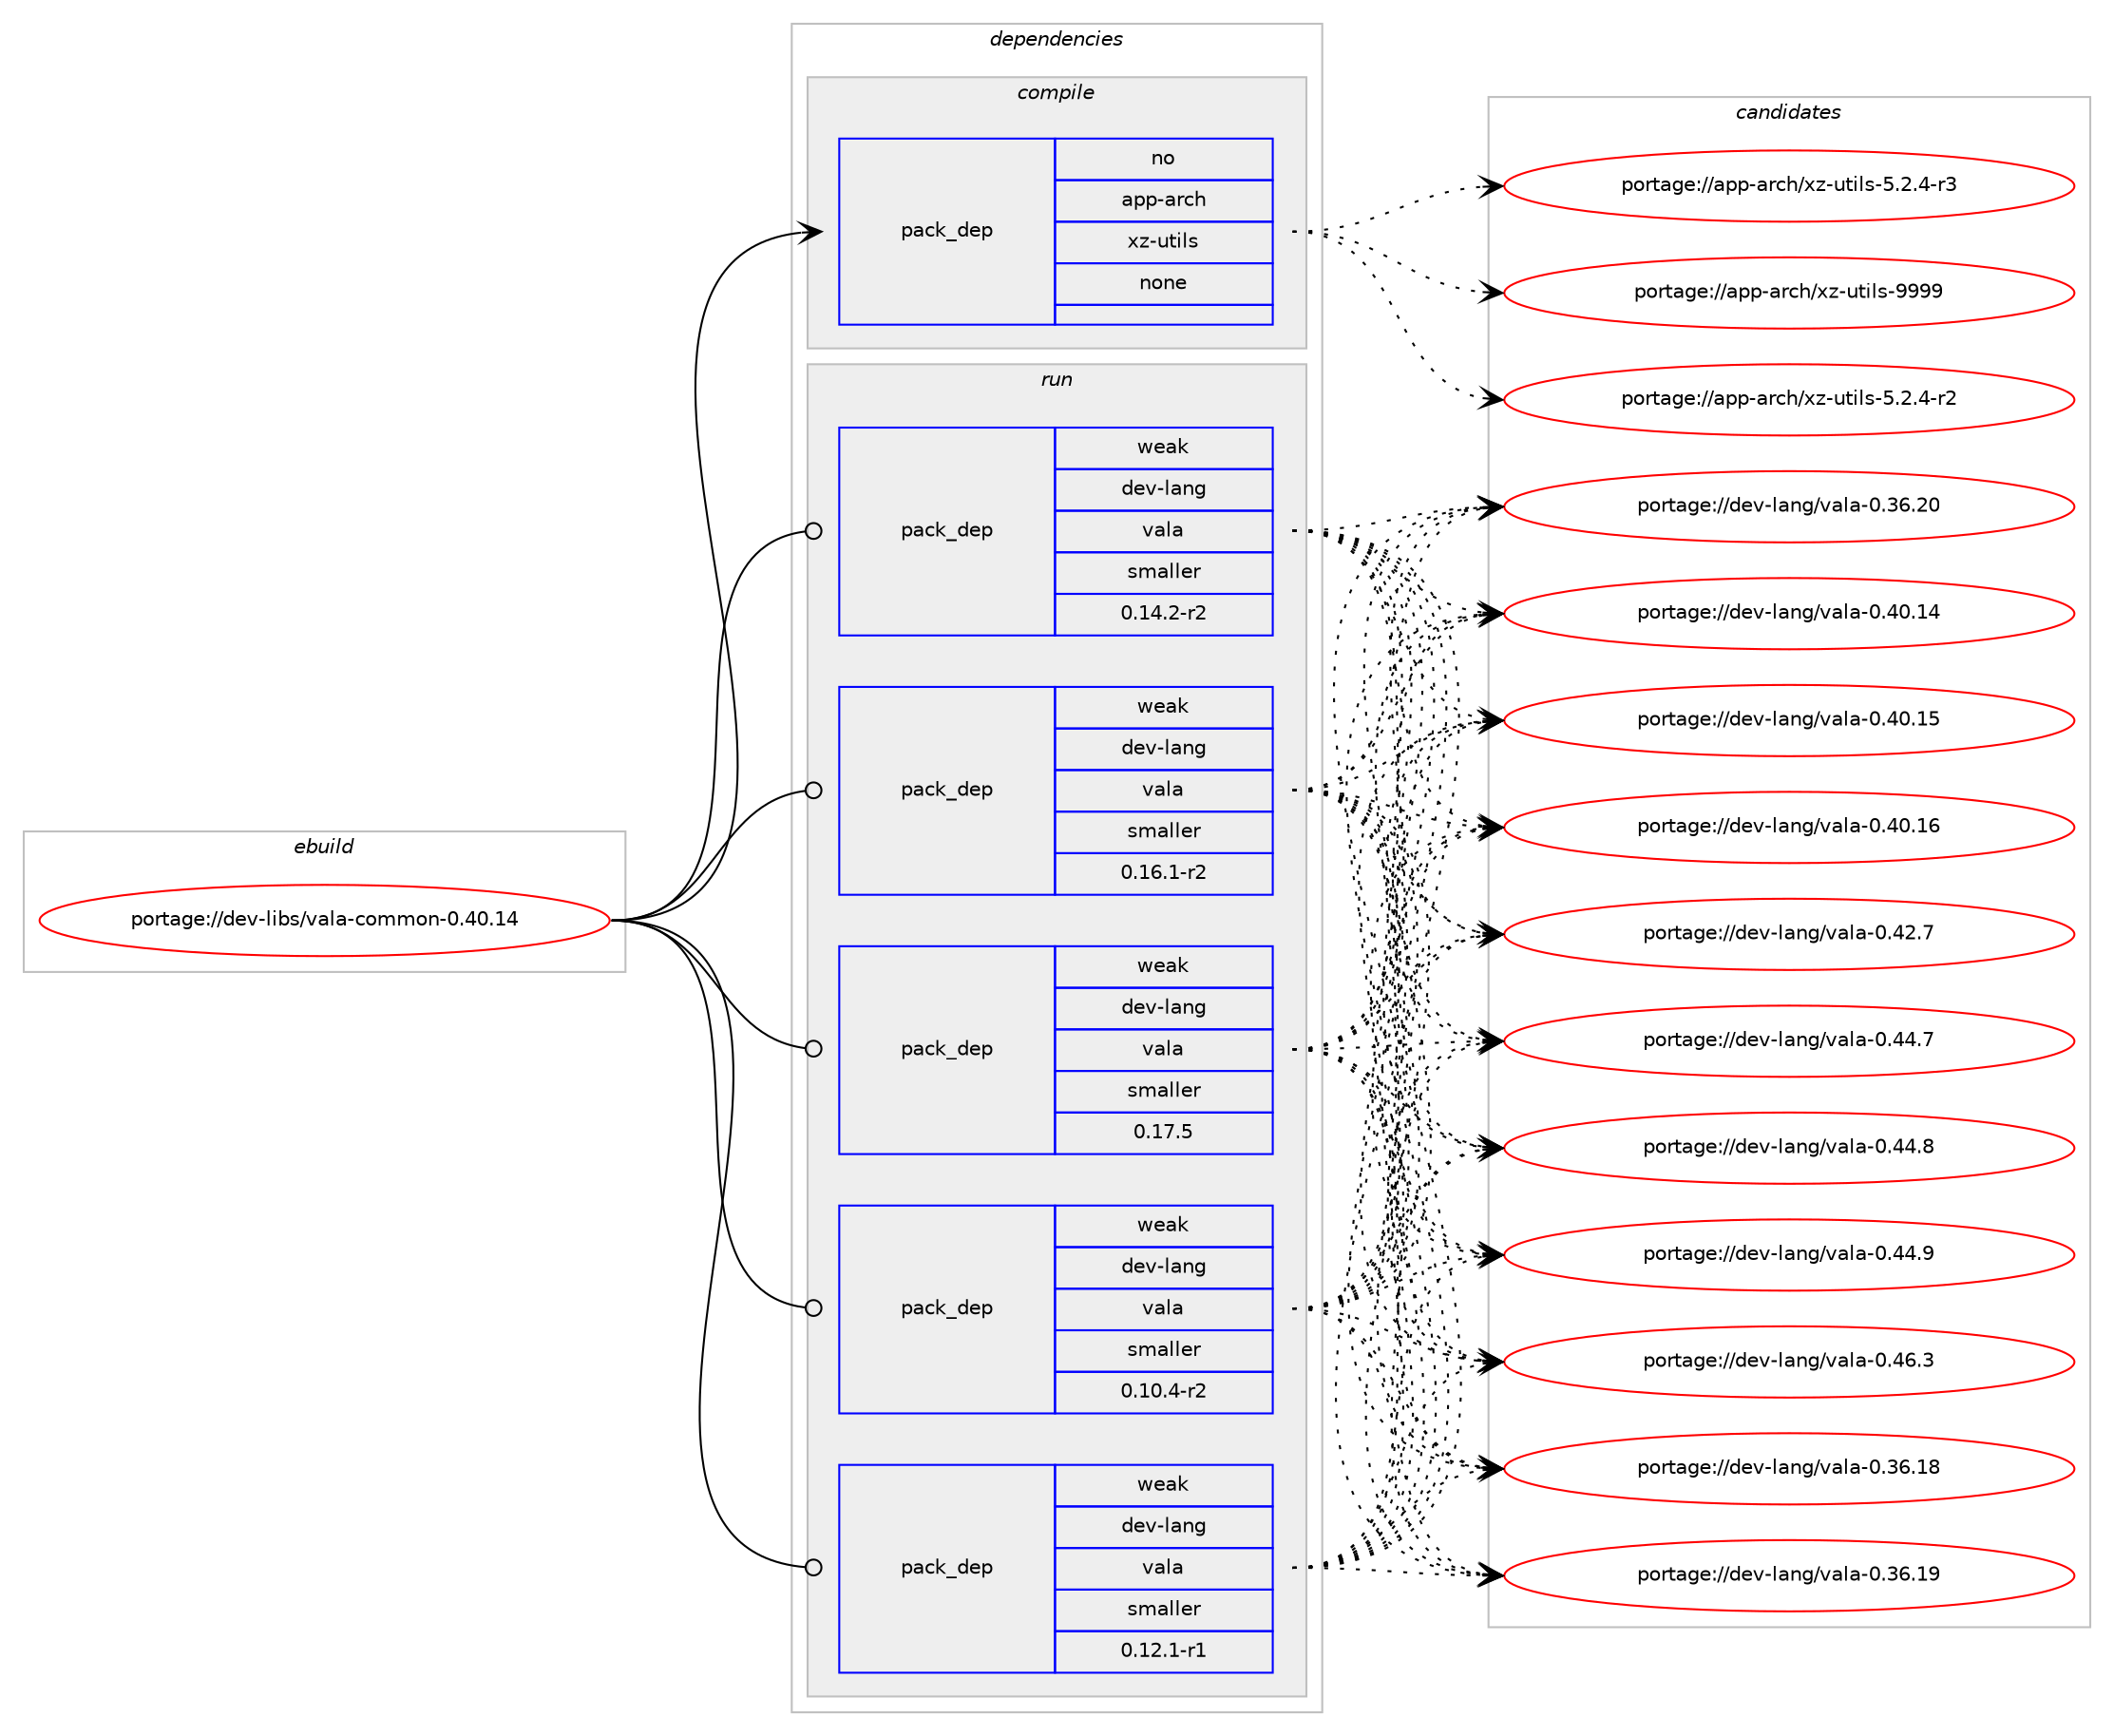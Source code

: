 digraph prolog {

# *************
# Graph options
# *************

newrank=true;
concentrate=true;
compound=true;
graph [rankdir=LR,fontname=Helvetica,fontsize=10,ranksep=1.5];#, ranksep=2.5, nodesep=0.2];
edge  [arrowhead=vee];
node  [fontname=Helvetica,fontsize=10];

# **********
# The ebuild
# **********

subgraph cluster_leftcol {
color=gray;
rank=same;
label=<<i>ebuild</i>>;
id [label="portage://dev-libs/vala-common-0.40.14", color=red, width=4, href="../dev-libs/vala-common-0.40.14.svg"];
}

# ****************
# The dependencies
# ****************

subgraph cluster_midcol {
color=gray;
label=<<i>dependencies</i>>;
subgraph cluster_compile {
fillcolor="#eeeeee";
style=filled;
label=<<i>compile</i>>;
subgraph pack79276 {
dependency104323 [label=<<TABLE BORDER="0" CELLBORDER="1" CELLSPACING="0" CELLPADDING="4" WIDTH="220"><TR><TD ROWSPAN="6" CELLPADDING="30">pack_dep</TD></TR><TR><TD WIDTH="110">no</TD></TR><TR><TD>app-arch</TD></TR><TR><TD>xz-utils</TD></TR><TR><TD>none</TD></TR><TR><TD></TD></TR></TABLE>>, shape=none, color=blue];
}
id:e -> dependency104323:w [weight=20,style="solid",arrowhead="vee"];
}
subgraph cluster_compileandrun {
fillcolor="#eeeeee";
style=filled;
label=<<i>compile and run</i>>;
}
subgraph cluster_run {
fillcolor="#eeeeee";
style=filled;
label=<<i>run</i>>;
subgraph pack79277 {
dependency104324 [label=<<TABLE BORDER="0" CELLBORDER="1" CELLSPACING="0" CELLPADDING="4" WIDTH="220"><TR><TD ROWSPAN="6" CELLPADDING="30">pack_dep</TD></TR><TR><TD WIDTH="110">weak</TD></TR><TR><TD>dev-lang</TD></TR><TR><TD>vala</TD></TR><TR><TD>smaller</TD></TR><TR><TD>0.10.4-r2</TD></TR></TABLE>>, shape=none, color=blue];
}
id:e -> dependency104324:w [weight=20,style="solid",arrowhead="odot"];
subgraph pack79278 {
dependency104325 [label=<<TABLE BORDER="0" CELLBORDER="1" CELLSPACING="0" CELLPADDING="4" WIDTH="220"><TR><TD ROWSPAN="6" CELLPADDING="30">pack_dep</TD></TR><TR><TD WIDTH="110">weak</TD></TR><TR><TD>dev-lang</TD></TR><TR><TD>vala</TD></TR><TR><TD>smaller</TD></TR><TR><TD>0.12.1-r1</TD></TR></TABLE>>, shape=none, color=blue];
}
id:e -> dependency104325:w [weight=20,style="solid",arrowhead="odot"];
subgraph pack79279 {
dependency104326 [label=<<TABLE BORDER="0" CELLBORDER="1" CELLSPACING="0" CELLPADDING="4" WIDTH="220"><TR><TD ROWSPAN="6" CELLPADDING="30">pack_dep</TD></TR><TR><TD WIDTH="110">weak</TD></TR><TR><TD>dev-lang</TD></TR><TR><TD>vala</TD></TR><TR><TD>smaller</TD></TR><TR><TD>0.14.2-r2</TD></TR></TABLE>>, shape=none, color=blue];
}
id:e -> dependency104326:w [weight=20,style="solid",arrowhead="odot"];
subgraph pack79280 {
dependency104327 [label=<<TABLE BORDER="0" CELLBORDER="1" CELLSPACING="0" CELLPADDING="4" WIDTH="220"><TR><TD ROWSPAN="6" CELLPADDING="30">pack_dep</TD></TR><TR><TD WIDTH="110">weak</TD></TR><TR><TD>dev-lang</TD></TR><TR><TD>vala</TD></TR><TR><TD>smaller</TD></TR><TR><TD>0.16.1-r2</TD></TR></TABLE>>, shape=none, color=blue];
}
id:e -> dependency104327:w [weight=20,style="solid",arrowhead="odot"];
subgraph pack79281 {
dependency104328 [label=<<TABLE BORDER="0" CELLBORDER="1" CELLSPACING="0" CELLPADDING="4" WIDTH="220"><TR><TD ROWSPAN="6" CELLPADDING="30">pack_dep</TD></TR><TR><TD WIDTH="110">weak</TD></TR><TR><TD>dev-lang</TD></TR><TR><TD>vala</TD></TR><TR><TD>smaller</TD></TR><TR><TD>0.17.5</TD></TR></TABLE>>, shape=none, color=blue];
}
id:e -> dependency104328:w [weight=20,style="solid",arrowhead="odot"];
}
}

# **************
# The candidates
# **************

subgraph cluster_choices {
rank=same;
color=gray;
label=<<i>candidates</i>>;

subgraph choice79276 {
color=black;
nodesep=1;
choiceportage9711211245971149910447120122451171161051081154553465046524511450 [label="portage://app-arch/xz-utils-5.2.4-r2", color=red, width=4,href="../app-arch/xz-utils-5.2.4-r2.svg"];
choiceportage9711211245971149910447120122451171161051081154553465046524511451 [label="portage://app-arch/xz-utils-5.2.4-r3", color=red, width=4,href="../app-arch/xz-utils-5.2.4-r3.svg"];
choiceportage9711211245971149910447120122451171161051081154557575757 [label="portage://app-arch/xz-utils-9999", color=red, width=4,href="../app-arch/xz-utils-9999.svg"];
dependency104323:e -> choiceportage9711211245971149910447120122451171161051081154553465046524511450:w [style=dotted,weight="100"];
dependency104323:e -> choiceportage9711211245971149910447120122451171161051081154553465046524511451:w [style=dotted,weight="100"];
dependency104323:e -> choiceportage9711211245971149910447120122451171161051081154557575757:w [style=dotted,weight="100"];
}
subgraph choice79277 {
color=black;
nodesep=1;
choiceportage10010111845108971101034711897108974548465154464956 [label="portage://dev-lang/vala-0.36.18", color=red, width=4,href="../dev-lang/vala-0.36.18.svg"];
choiceportage10010111845108971101034711897108974548465154464957 [label="portage://dev-lang/vala-0.36.19", color=red, width=4,href="../dev-lang/vala-0.36.19.svg"];
choiceportage10010111845108971101034711897108974548465154465048 [label="portage://dev-lang/vala-0.36.20", color=red, width=4,href="../dev-lang/vala-0.36.20.svg"];
choiceportage10010111845108971101034711897108974548465248464952 [label="portage://dev-lang/vala-0.40.14", color=red, width=4,href="../dev-lang/vala-0.40.14.svg"];
choiceportage10010111845108971101034711897108974548465248464953 [label="portage://dev-lang/vala-0.40.15", color=red, width=4,href="../dev-lang/vala-0.40.15.svg"];
choiceportage10010111845108971101034711897108974548465248464954 [label="portage://dev-lang/vala-0.40.16", color=red, width=4,href="../dev-lang/vala-0.40.16.svg"];
choiceportage100101118451089711010347118971089745484652504655 [label="portage://dev-lang/vala-0.42.7", color=red, width=4,href="../dev-lang/vala-0.42.7.svg"];
choiceportage100101118451089711010347118971089745484652524655 [label="portage://dev-lang/vala-0.44.7", color=red, width=4,href="../dev-lang/vala-0.44.7.svg"];
choiceportage100101118451089711010347118971089745484652524656 [label="portage://dev-lang/vala-0.44.8", color=red, width=4,href="../dev-lang/vala-0.44.8.svg"];
choiceportage100101118451089711010347118971089745484652524657 [label="portage://dev-lang/vala-0.44.9", color=red, width=4,href="../dev-lang/vala-0.44.9.svg"];
choiceportage100101118451089711010347118971089745484652544651 [label="portage://dev-lang/vala-0.46.3", color=red, width=4,href="../dev-lang/vala-0.46.3.svg"];
dependency104324:e -> choiceportage10010111845108971101034711897108974548465154464956:w [style=dotted,weight="100"];
dependency104324:e -> choiceportage10010111845108971101034711897108974548465154464957:w [style=dotted,weight="100"];
dependency104324:e -> choiceportage10010111845108971101034711897108974548465154465048:w [style=dotted,weight="100"];
dependency104324:e -> choiceportage10010111845108971101034711897108974548465248464952:w [style=dotted,weight="100"];
dependency104324:e -> choiceportage10010111845108971101034711897108974548465248464953:w [style=dotted,weight="100"];
dependency104324:e -> choiceportage10010111845108971101034711897108974548465248464954:w [style=dotted,weight="100"];
dependency104324:e -> choiceportage100101118451089711010347118971089745484652504655:w [style=dotted,weight="100"];
dependency104324:e -> choiceportage100101118451089711010347118971089745484652524655:w [style=dotted,weight="100"];
dependency104324:e -> choiceportage100101118451089711010347118971089745484652524656:w [style=dotted,weight="100"];
dependency104324:e -> choiceportage100101118451089711010347118971089745484652524657:w [style=dotted,weight="100"];
dependency104324:e -> choiceportage100101118451089711010347118971089745484652544651:w [style=dotted,weight="100"];
}
subgraph choice79278 {
color=black;
nodesep=1;
choiceportage10010111845108971101034711897108974548465154464956 [label="portage://dev-lang/vala-0.36.18", color=red, width=4,href="../dev-lang/vala-0.36.18.svg"];
choiceportage10010111845108971101034711897108974548465154464957 [label="portage://dev-lang/vala-0.36.19", color=red, width=4,href="../dev-lang/vala-0.36.19.svg"];
choiceportage10010111845108971101034711897108974548465154465048 [label="portage://dev-lang/vala-0.36.20", color=red, width=4,href="../dev-lang/vala-0.36.20.svg"];
choiceportage10010111845108971101034711897108974548465248464952 [label="portage://dev-lang/vala-0.40.14", color=red, width=4,href="../dev-lang/vala-0.40.14.svg"];
choiceportage10010111845108971101034711897108974548465248464953 [label="portage://dev-lang/vala-0.40.15", color=red, width=4,href="../dev-lang/vala-0.40.15.svg"];
choiceportage10010111845108971101034711897108974548465248464954 [label="portage://dev-lang/vala-0.40.16", color=red, width=4,href="../dev-lang/vala-0.40.16.svg"];
choiceportage100101118451089711010347118971089745484652504655 [label="portage://dev-lang/vala-0.42.7", color=red, width=4,href="../dev-lang/vala-0.42.7.svg"];
choiceportage100101118451089711010347118971089745484652524655 [label="portage://dev-lang/vala-0.44.7", color=red, width=4,href="../dev-lang/vala-0.44.7.svg"];
choiceportage100101118451089711010347118971089745484652524656 [label="portage://dev-lang/vala-0.44.8", color=red, width=4,href="../dev-lang/vala-0.44.8.svg"];
choiceportage100101118451089711010347118971089745484652524657 [label="portage://dev-lang/vala-0.44.9", color=red, width=4,href="../dev-lang/vala-0.44.9.svg"];
choiceportage100101118451089711010347118971089745484652544651 [label="portage://dev-lang/vala-0.46.3", color=red, width=4,href="../dev-lang/vala-0.46.3.svg"];
dependency104325:e -> choiceportage10010111845108971101034711897108974548465154464956:w [style=dotted,weight="100"];
dependency104325:e -> choiceportage10010111845108971101034711897108974548465154464957:w [style=dotted,weight="100"];
dependency104325:e -> choiceportage10010111845108971101034711897108974548465154465048:w [style=dotted,weight="100"];
dependency104325:e -> choiceportage10010111845108971101034711897108974548465248464952:w [style=dotted,weight="100"];
dependency104325:e -> choiceportage10010111845108971101034711897108974548465248464953:w [style=dotted,weight="100"];
dependency104325:e -> choiceportage10010111845108971101034711897108974548465248464954:w [style=dotted,weight="100"];
dependency104325:e -> choiceportage100101118451089711010347118971089745484652504655:w [style=dotted,weight="100"];
dependency104325:e -> choiceportage100101118451089711010347118971089745484652524655:w [style=dotted,weight="100"];
dependency104325:e -> choiceportage100101118451089711010347118971089745484652524656:w [style=dotted,weight="100"];
dependency104325:e -> choiceportage100101118451089711010347118971089745484652524657:w [style=dotted,weight="100"];
dependency104325:e -> choiceportage100101118451089711010347118971089745484652544651:w [style=dotted,weight="100"];
}
subgraph choice79279 {
color=black;
nodesep=1;
choiceportage10010111845108971101034711897108974548465154464956 [label="portage://dev-lang/vala-0.36.18", color=red, width=4,href="../dev-lang/vala-0.36.18.svg"];
choiceportage10010111845108971101034711897108974548465154464957 [label="portage://dev-lang/vala-0.36.19", color=red, width=4,href="../dev-lang/vala-0.36.19.svg"];
choiceportage10010111845108971101034711897108974548465154465048 [label="portage://dev-lang/vala-0.36.20", color=red, width=4,href="../dev-lang/vala-0.36.20.svg"];
choiceportage10010111845108971101034711897108974548465248464952 [label="portage://dev-lang/vala-0.40.14", color=red, width=4,href="../dev-lang/vala-0.40.14.svg"];
choiceportage10010111845108971101034711897108974548465248464953 [label="portage://dev-lang/vala-0.40.15", color=red, width=4,href="../dev-lang/vala-0.40.15.svg"];
choiceportage10010111845108971101034711897108974548465248464954 [label="portage://dev-lang/vala-0.40.16", color=red, width=4,href="../dev-lang/vala-0.40.16.svg"];
choiceportage100101118451089711010347118971089745484652504655 [label="portage://dev-lang/vala-0.42.7", color=red, width=4,href="../dev-lang/vala-0.42.7.svg"];
choiceportage100101118451089711010347118971089745484652524655 [label="portage://dev-lang/vala-0.44.7", color=red, width=4,href="../dev-lang/vala-0.44.7.svg"];
choiceportage100101118451089711010347118971089745484652524656 [label="portage://dev-lang/vala-0.44.8", color=red, width=4,href="../dev-lang/vala-0.44.8.svg"];
choiceportage100101118451089711010347118971089745484652524657 [label="portage://dev-lang/vala-0.44.9", color=red, width=4,href="../dev-lang/vala-0.44.9.svg"];
choiceportage100101118451089711010347118971089745484652544651 [label="portage://dev-lang/vala-0.46.3", color=red, width=4,href="../dev-lang/vala-0.46.3.svg"];
dependency104326:e -> choiceportage10010111845108971101034711897108974548465154464956:w [style=dotted,weight="100"];
dependency104326:e -> choiceportage10010111845108971101034711897108974548465154464957:w [style=dotted,weight="100"];
dependency104326:e -> choiceportage10010111845108971101034711897108974548465154465048:w [style=dotted,weight="100"];
dependency104326:e -> choiceportage10010111845108971101034711897108974548465248464952:w [style=dotted,weight="100"];
dependency104326:e -> choiceportage10010111845108971101034711897108974548465248464953:w [style=dotted,weight="100"];
dependency104326:e -> choiceportage10010111845108971101034711897108974548465248464954:w [style=dotted,weight="100"];
dependency104326:e -> choiceportage100101118451089711010347118971089745484652504655:w [style=dotted,weight="100"];
dependency104326:e -> choiceportage100101118451089711010347118971089745484652524655:w [style=dotted,weight="100"];
dependency104326:e -> choiceportage100101118451089711010347118971089745484652524656:w [style=dotted,weight="100"];
dependency104326:e -> choiceportage100101118451089711010347118971089745484652524657:w [style=dotted,weight="100"];
dependency104326:e -> choiceportage100101118451089711010347118971089745484652544651:w [style=dotted,weight="100"];
}
subgraph choice79280 {
color=black;
nodesep=1;
choiceportage10010111845108971101034711897108974548465154464956 [label="portage://dev-lang/vala-0.36.18", color=red, width=4,href="../dev-lang/vala-0.36.18.svg"];
choiceportage10010111845108971101034711897108974548465154464957 [label="portage://dev-lang/vala-0.36.19", color=red, width=4,href="../dev-lang/vala-0.36.19.svg"];
choiceportage10010111845108971101034711897108974548465154465048 [label="portage://dev-lang/vala-0.36.20", color=red, width=4,href="../dev-lang/vala-0.36.20.svg"];
choiceportage10010111845108971101034711897108974548465248464952 [label="portage://dev-lang/vala-0.40.14", color=red, width=4,href="../dev-lang/vala-0.40.14.svg"];
choiceportage10010111845108971101034711897108974548465248464953 [label="portage://dev-lang/vala-0.40.15", color=red, width=4,href="../dev-lang/vala-0.40.15.svg"];
choiceportage10010111845108971101034711897108974548465248464954 [label="portage://dev-lang/vala-0.40.16", color=red, width=4,href="../dev-lang/vala-0.40.16.svg"];
choiceportage100101118451089711010347118971089745484652504655 [label="portage://dev-lang/vala-0.42.7", color=red, width=4,href="../dev-lang/vala-0.42.7.svg"];
choiceportage100101118451089711010347118971089745484652524655 [label="portage://dev-lang/vala-0.44.7", color=red, width=4,href="../dev-lang/vala-0.44.7.svg"];
choiceportage100101118451089711010347118971089745484652524656 [label="portage://dev-lang/vala-0.44.8", color=red, width=4,href="../dev-lang/vala-0.44.8.svg"];
choiceportage100101118451089711010347118971089745484652524657 [label="portage://dev-lang/vala-0.44.9", color=red, width=4,href="../dev-lang/vala-0.44.9.svg"];
choiceportage100101118451089711010347118971089745484652544651 [label="portage://dev-lang/vala-0.46.3", color=red, width=4,href="../dev-lang/vala-0.46.3.svg"];
dependency104327:e -> choiceportage10010111845108971101034711897108974548465154464956:w [style=dotted,weight="100"];
dependency104327:e -> choiceportage10010111845108971101034711897108974548465154464957:w [style=dotted,weight="100"];
dependency104327:e -> choiceportage10010111845108971101034711897108974548465154465048:w [style=dotted,weight="100"];
dependency104327:e -> choiceportage10010111845108971101034711897108974548465248464952:w [style=dotted,weight="100"];
dependency104327:e -> choiceportage10010111845108971101034711897108974548465248464953:w [style=dotted,weight="100"];
dependency104327:e -> choiceportage10010111845108971101034711897108974548465248464954:w [style=dotted,weight="100"];
dependency104327:e -> choiceportage100101118451089711010347118971089745484652504655:w [style=dotted,weight="100"];
dependency104327:e -> choiceportage100101118451089711010347118971089745484652524655:w [style=dotted,weight="100"];
dependency104327:e -> choiceportage100101118451089711010347118971089745484652524656:w [style=dotted,weight="100"];
dependency104327:e -> choiceportage100101118451089711010347118971089745484652524657:w [style=dotted,weight="100"];
dependency104327:e -> choiceportage100101118451089711010347118971089745484652544651:w [style=dotted,weight="100"];
}
subgraph choice79281 {
color=black;
nodesep=1;
choiceportage10010111845108971101034711897108974548465154464956 [label="portage://dev-lang/vala-0.36.18", color=red, width=4,href="../dev-lang/vala-0.36.18.svg"];
choiceportage10010111845108971101034711897108974548465154464957 [label="portage://dev-lang/vala-0.36.19", color=red, width=4,href="../dev-lang/vala-0.36.19.svg"];
choiceportage10010111845108971101034711897108974548465154465048 [label="portage://dev-lang/vala-0.36.20", color=red, width=4,href="../dev-lang/vala-0.36.20.svg"];
choiceportage10010111845108971101034711897108974548465248464952 [label="portage://dev-lang/vala-0.40.14", color=red, width=4,href="../dev-lang/vala-0.40.14.svg"];
choiceportage10010111845108971101034711897108974548465248464953 [label="portage://dev-lang/vala-0.40.15", color=red, width=4,href="../dev-lang/vala-0.40.15.svg"];
choiceportage10010111845108971101034711897108974548465248464954 [label="portage://dev-lang/vala-0.40.16", color=red, width=4,href="../dev-lang/vala-0.40.16.svg"];
choiceportage100101118451089711010347118971089745484652504655 [label="portage://dev-lang/vala-0.42.7", color=red, width=4,href="../dev-lang/vala-0.42.7.svg"];
choiceportage100101118451089711010347118971089745484652524655 [label="portage://dev-lang/vala-0.44.7", color=red, width=4,href="../dev-lang/vala-0.44.7.svg"];
choiceportage100101118451089711010347118971089745484652524656 [label="portage://dev-lang/vala-0.44.8", color=red, width=4,href="../dev-lang/vala-0.44.8.svg"];
choiceportage100101118451089711010347118971089745484652524657 [label="portage://dev-lang/vala-0.44.9", color=red, width=4,href="../dev-lang/vala-0.44.9.svg"];
choiceportage100101118451089711010347118971089745484652544651 [label="portage://dev-lang/vala-0.46.3", color=red, width=4,href="../dev-lang/vala-0.46.3.svg"];
dependency104328:e -> choiceportage10010111845108971101034711897108974548465154464956:w [style=dotted,weight="100"];
dependency104328:e -> choiceportage10010111845108971101034711897108974548465154464957:w [style=dotted,weight="100"];
dependency104328:e -> choiceportage10010111845108971101034711897108974548465154465048:w [style=dotted,weight="100"];
dependency104328:e -> choiceportage10010111845108971101034711897108974548465248464952:w [style=dotted,weight="100"];
dependency104328:e -> choiceportage10010111845108971101034711897108974548465248464953:w [style=dotted,weight="100"];
dependency104328:e -> choiceportage10010111845108971101034711897108974548465248464954:w [style=dotted,weight="100"];
dependency104328:e -> choiceportage100101118451089711010347118971089745484652504655:w [style=dotted,weight="100"];
dependency104328:e -> choiceportage100101118451089711010347118971089745484652524655:w [style=dotted,weight="100"];
dependency104328:e -> choiceportage100101118451089711010347118971089745484652524656:w [style=dotted,weight="100"];
dependency104328:e -> choiceportage100101118451089711010347118971089745484652524657:w [style=dotted,weight="100"];
dependency104328:e -> choiceportage100101118451089711010347118971089745484652544651:w [style=dotted,weight="100"];
}
}

}
